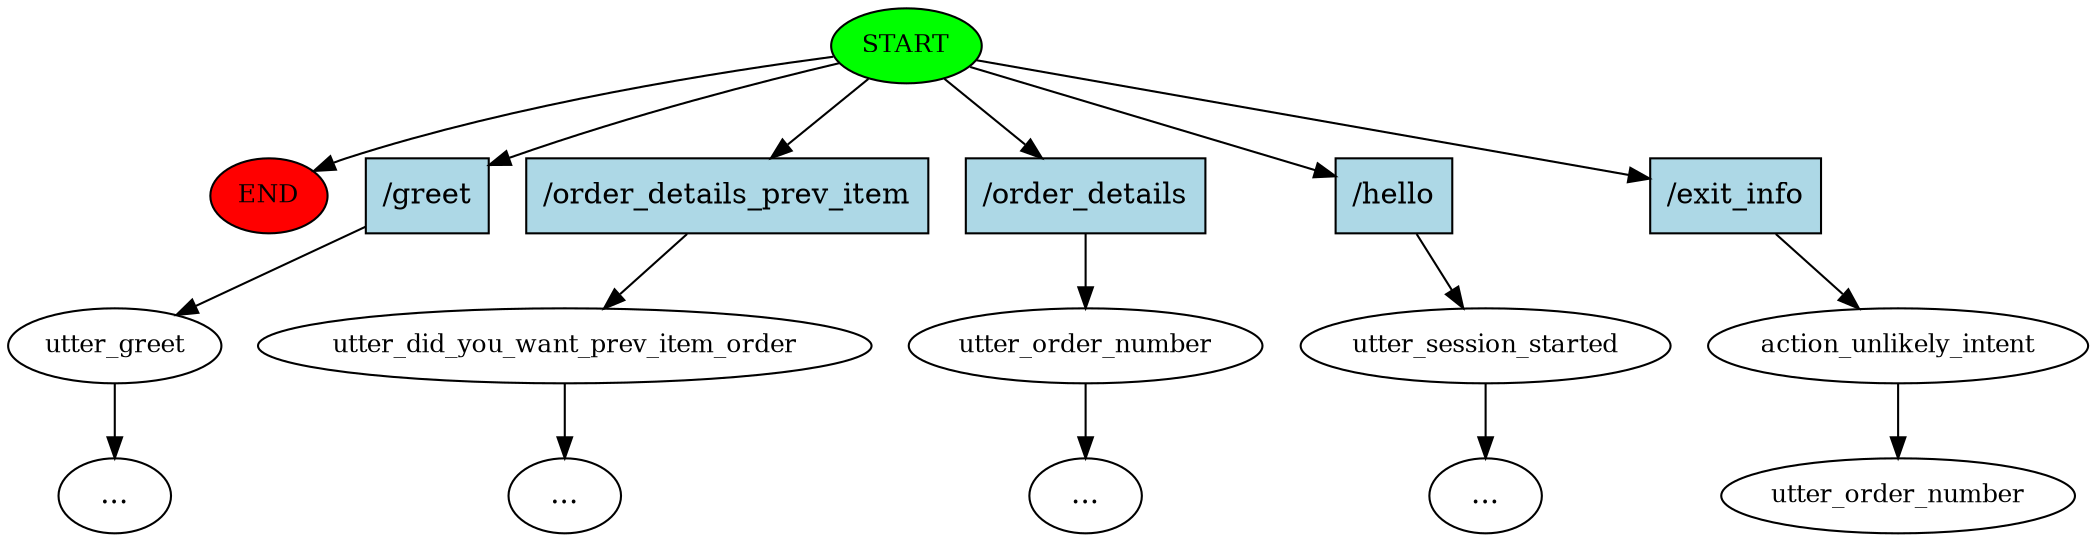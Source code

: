 digraph  {
0 [class="start active", fillcolor=green, fontsize=12, label=START, style=filled];
"-1" [class=end, fillcolor=red, fontsize=12, label=END, style=filled];
1 [class="", fontsize=12, label=utter_greet];
6 [class="", fontsize=12, label=utter_did_you_want_prev_item_order];
"-10" [class=ellipsis, label="..."];
9 [class="", fontsize=12, label=utter_order_number];
"-12" [class=ellipsis, label="..."];
11 [class="", fontsize=12, label=utter_session_started];
"-13" [class=ellipsis, label="..."];
"-14" [class=ellipsis, label="..."];
13 [class=active, fontsize=12, label=action_unlikely_intent];
14 [class="dashed active", fontsize=12, label=utter_order_number];
15 [class=intent, fillcolor=lightblue, label="/greet", shape=rect, style=filled];
16 [class=intent, fillcolor=lightblue, label="/order_details_prev_item", shape=rect, style=filled];
17 [class=intent, fillcolor=lightblue, label="/order_details", shape=rect, style=filled];
18 [class=intent, fillcolor=lightblue, label="/hello", shape=rect, style=filled];
19 [class="intent active", fillcolor=lightblue, label="/exit_info", shape=rect, style=filled];
0 -> "-1"  [class="", key=NONE, label=""];
0 -> 15  [class="", key=0];
0 -> 16  [class="", key=0];
0 -> 17  [class="", key=0];
0 -> 18  [class="", key=0];
0 -> 19  [class=active, key=0];
1 -> "-14"  [class="", key=NONE, label=""];
6 -> "-10"  [class="", key=NONE, label=""];
9 -> "-12"  [class="", key=NONE, label=""];
11 -> "-13"  [class="", key=NONE, label=""];
13 -> 14  [class=active, key=NONE, label=""];
15 -> 1  [class="", key=0];
16 -> 6  [class="", key=0];
17 -> 9  [class="", key=0];
18 -> 11  [class="", key=0];
19 -> 13  [class=active, key=0];
}
